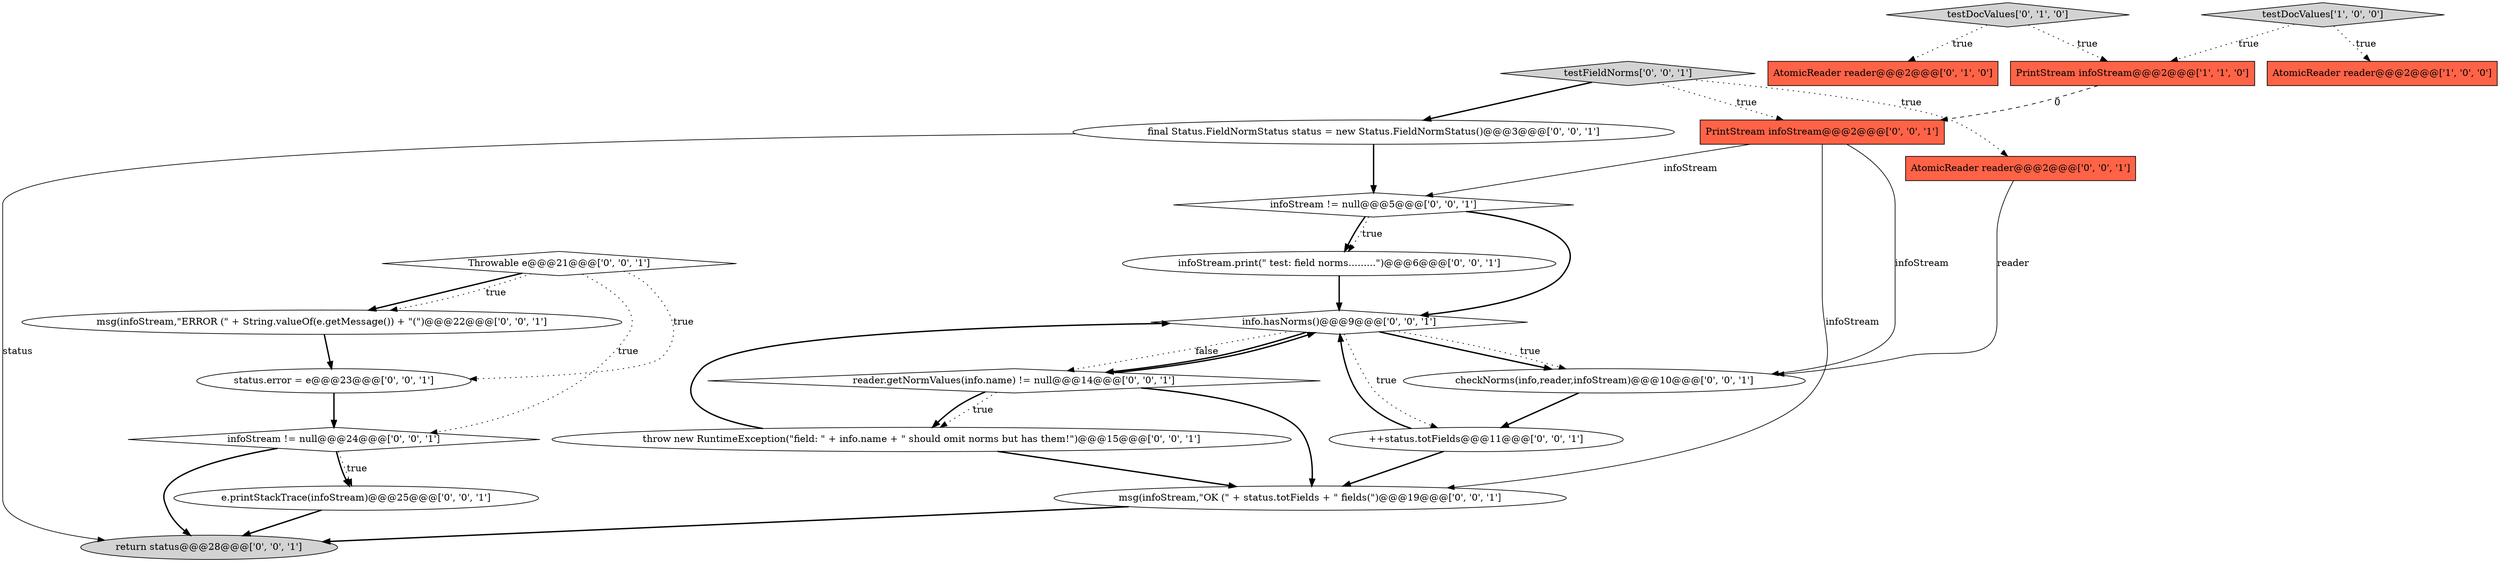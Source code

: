 digraph {
12 [style = filled, label = "return status@@@28@@@['0', '0', '1']", fillcolor = lightgray, shape = ellipse image = "AAA0AAABBB3BBB"];
11 [style = filled, label = "testFieldNorms['0', '0', '1']", fillcolor = lightgray, shape = diamond image = "AAA0AAABBB3BBB"];
1 [style = filled, label = "PrintStream infoStream@@@2@@@['1', '1', '0']", fillcolor = tomato, shape = box image = "AAA0AAABBB1BBB"];
14 [style = filled, label = "final Status.FieldNormStatus status = new Status.FieldNormStatus()@@@3@@@['0', '0', '1']", fillcolor = white, shape = ellipse image = "AAA0AAABBB3BBB"];
21 [style = filled, label = "PrintStream infoStream@@@2@@@['0', '0', '1']", fillcolor = tomato, shape = box image = "AAA0AAABBB3BBB"];
4 [style = filled, label = "testDocValues['0', '1', '0']", fillcolor = lightgray, shape = diamond image = "AAA0AAABBB2BBB"];
0 [style = filled, label = "AtomicReader reader@@@2@@@['1', '0', '0']", fillcolor = tomato, shape = box image = "AAA0AAABBB1BBB"];
6 [style = filled, label = "Throwable e@@@21@@@['0', '0', '1']", fillcolor = white, shape = diamond image = "AAA0AAABBB3BBB"];
17 [style = filled, label = "infoStream != null@@@24@@@['0', '0', '1']", fillcolor = white, shape = diamond image = "AAA0AAABBB3BBB"];
19 [style = filled, label = "info.hasNorms()@@@9@@@['0', '0', '1']", fillcolor = white, shape = diamond image = "AAA0AAABBB3BBB"];
20 [style = filled, label = "throw new RuntimeException(\"field: \" + info.name + \" should omit norms but has them!\")@@@15@@@['0', '0', '1']", fillcolor = white, shape = ellipse image = "AAA0AAABBB3BBB"];
10 [style = filled, label = "infoStream.print(\" test: field norms.........\")@@@6@@@['0', '0', '1']", fillcolor = white, shape = ellipse image = "AAA0AAABBB3BBB"];
5 [style = filled, label = "AtomicReader reader@@@2@@@['0', '0', '1']", fillcolor = tomato, shape = box image = "AAA0AAABBB3BBB"];
3 [style = filled, label = "AtomicReader reader@@@2@@@['0', '1', '0']", fillcolor = tomato, shape = box image = "AAA0AAABBB2BBB"];
22 [style = filled, label = "msg(infoStream,\"ERROR (\" + String.valueOf(e.getMessage()) + \"(\")@@@22@@@['0', '0', '1']", fillcolor = white, shape = ellipse image = "AAA0AAABBB3BBB"];
15 [style = filled, label = "checkNorms(info,reader,infoStream)@@@10@@@['0', '0', '1']", fillcolor = white, shape = ellipse image = "AAA0AAABBB3BBB"];
7 [style = filled, label = "infoStream != null@@@5@@@['0', '0', '1']", fillcolor = white, shape = diamond image = "AAA0AAABBB3BBB"];
13 [style = filled, label = "status.error = e@@@23@@@['0', '0', '1']", fillcolor = white, shape = ellipse image = "AAA0AAABBB3BBB"];
16 [style = filled, label = "reader.getNormValues(info.name) != null@@@14@@@['0', '0', '1']", fillcolor = white, shape = diamond image = "AAA0AAABBB3BBB"];
2 [style = filled, label = "testDocValues['1', '0', '0']", fillcolor = lightgray, shape = diamond image = "AAA0AAABBB1BBB"];
18 [style = filled, label = "e.printStackTrace(infoStream)@@@25@@@['0', '0', '1']", fillcolor = white, shape = ellipse image = "AAA0AAABBB3BBB"];
8 [style = filled, label = "++status.totFields@@@11@@@['0', '0', '1']", fillcolor = white, shape = ellipse image = "AAA0AAABBB3BBB"];
9 [style = filled, label = "msg(infoStream,\"OK (\" + status.totFields + \" fields(\")@@@19@@@['0', '0', '1']", fillcolor = white, shape = ellipse image = "AAA0AAABBB3BBB"];
17->18 [style = dotted, label="true"];
14->7 [style = bold, label=""];
16->20 [style = dotted, label="true"];
5->15 [style = solid, label="reader"];
8->9 [style = bold, label=""];
4->3 [style = dotted, label="true"];
7->10 [style = bold, label=""];
13->17 [style = bold, label=""];
7->10 [style = dotted, label="true"];
16->19 [style = bold, label=""];
19->15 [style = bold, label=""];
19->16 [style = dotted, label="false"];
1->21 [style = dashed, label="0"];
17->12 [style = bold, label=""];
11->21 [style = dotted, label="true"];
21->7 [style = solid, label="infoStream"];
4->1 [style = dotted, label="true"];
6->22 [style = bold, label=""];
21->9 [style = solid, label="infoStream"];
19->8 [style = dotted, label="true"];
11->14 [style = bold, label=""];
6->17 [style = dotted, label="true"];
10->19 [style = bold, label=""];
20->19 [style = bold, label=""];
19->16 [style = bold, label=""];
6->13 [style = dotted, label="true"];
2->1 [style = dotted, label="true"];
6->22 [style = dotted, label="true"];
9->12 [style = bold, label=""];
19->15 [style = dotted, label="true"];
16->20 [style = bold, label=""];
20->9 [style = bold, label=""];
2->0 [style = dotted, label="true"];
7->19 [style = bold, label=""];
18->12 [style = bold, label=""];
15->8 [style = bold, label=""];
21->15 [style = solid, label="infoStream"];
14->12 [style = solid, label="status"];
22->13 [style = bold, label=""];
8->19 [style = bold, label=""];
11->5 [style = dotted, label="true"];
16->9 [style = bold, label=""];
17->18 [style = bold, label=""];
}
